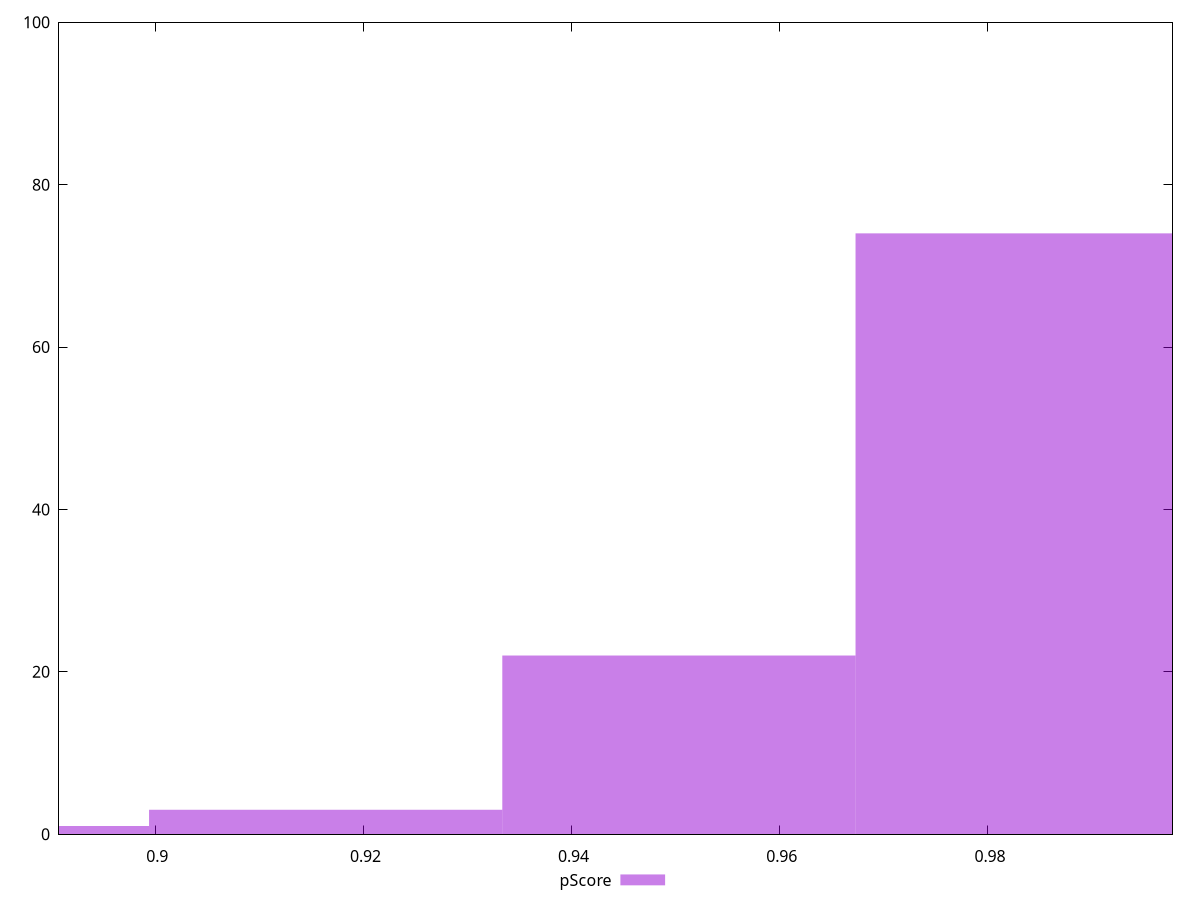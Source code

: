 reset

$pScore <<EOF
0.9503123762236008 22
0.9842521039458721 74
0.9163726485013293 3
0.8824329207790578 1
EOF

set key outside below
set boxwidth 0.033939727722271454
set xrange [0.8907496904678422:0.9977368925200338]
set yrange [0:100]
set trange [0:100]
set style fill transparent solid 0.5 noborder
set terminal svg size 640, 490 enhanced background rgb 'white'
set output "reports/report_00028_2021-02-24T12-49-42.674Z/first-contentful-paint/samples/music/pScore/histogram.svg"

plot $pScore title "pScore" with boxes

reset
